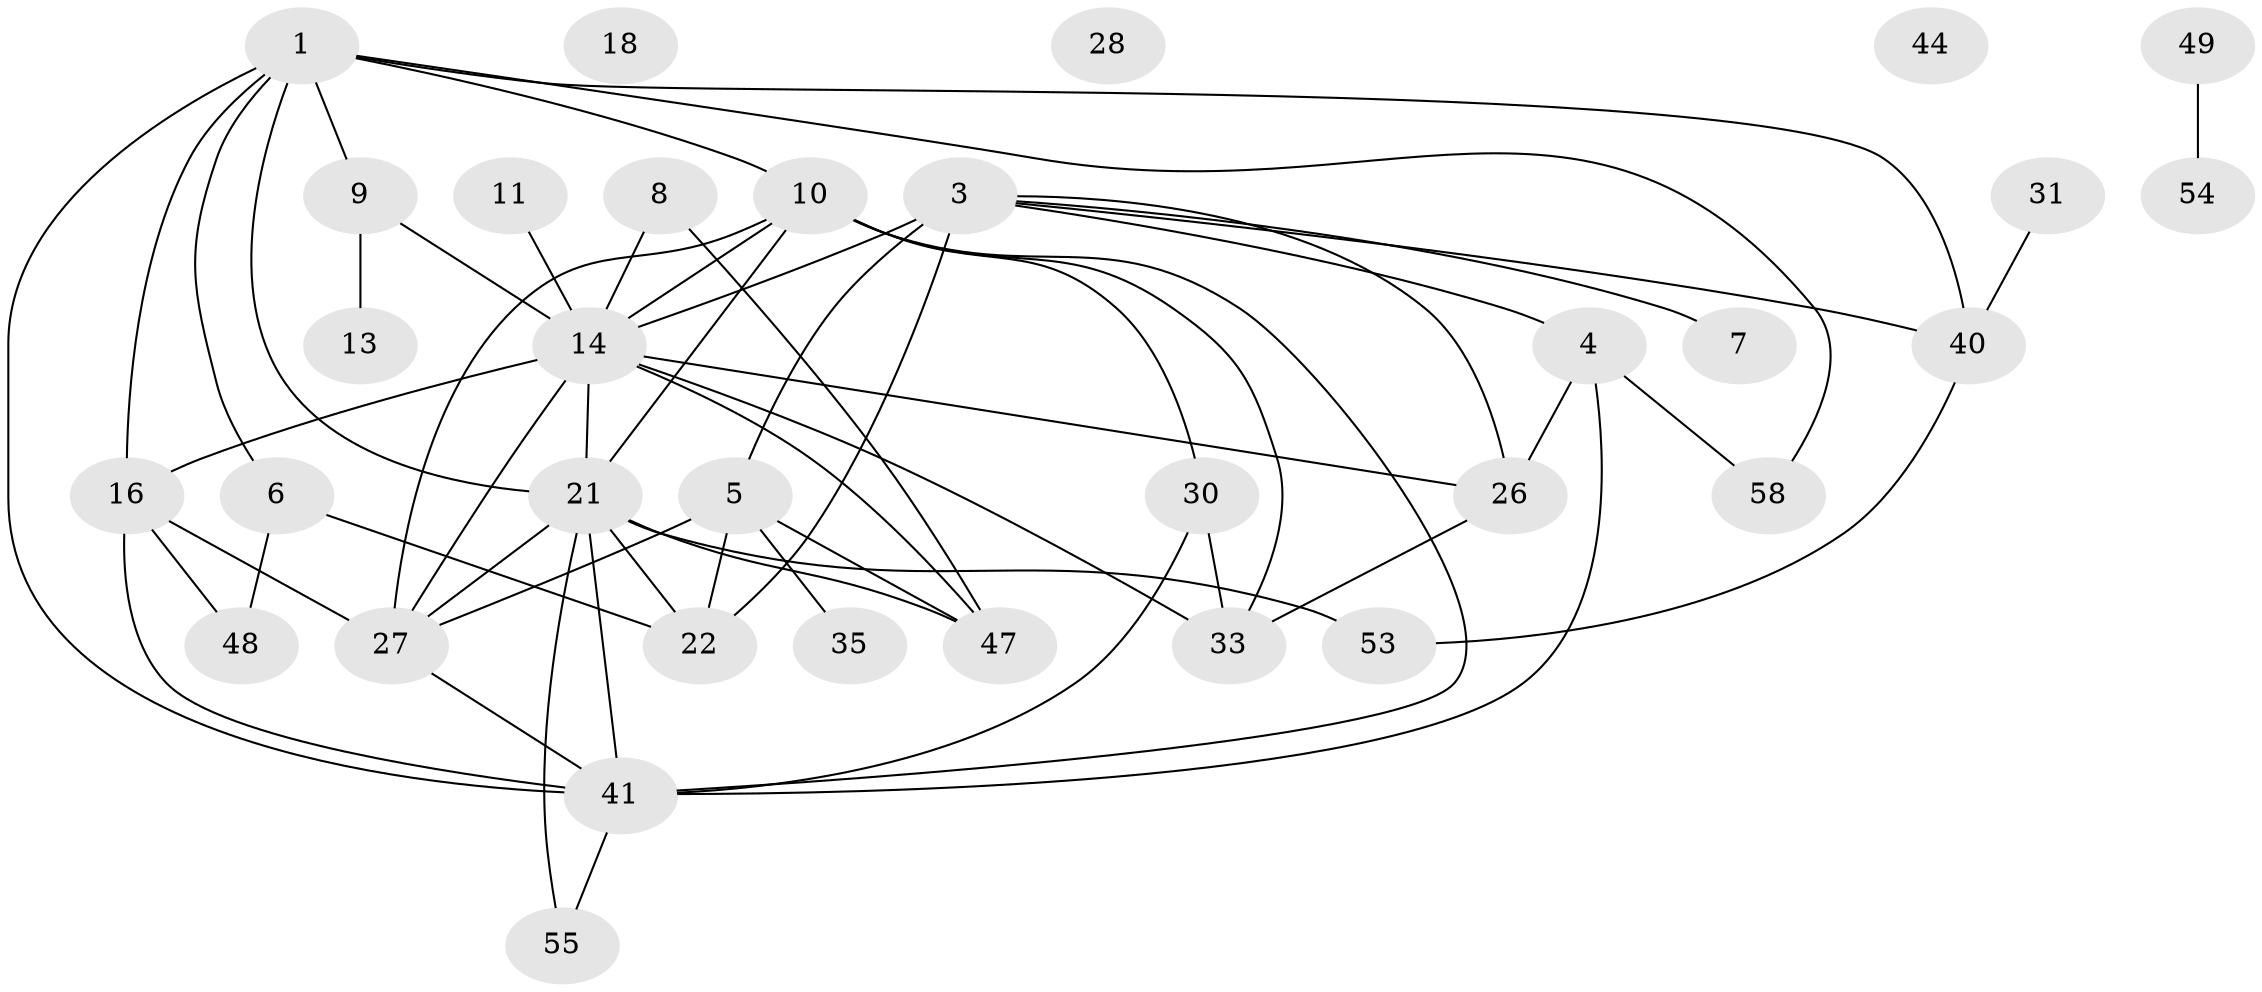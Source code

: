 // original degree distribution, {6: 0.04477611940298507, 3: 0.08955223880597014, 2: 0.23880597014925373, 1: 0.22388059701492538, 4: 0.16417910447761194, 5: 0.13432835820895522, 0: 0.04477611940298507, 7: 0.05970149253731343}
// Generated by graph-tools (version 1.1) at 2025/13/03/09/25 04:13:13]
// undirected, 33 vertices, 58 edges
graph export_dot {
graph [start="1"]
  node [color=gray90,style=filled];
  1 [super="+32+2"];
  3 [super="+15"];
  4 [super="+34"];
  5 [super="+36+63"];
  6;
  7 [super="+12"];
  8;
  9;
  10 [super="+24"];
  11;
  13;
  14 [super="+19"];
  16 [super="+57+29"];
  18;
  21 [super="+39+56+61"];
  22 [super="+25"];
  26 [super="+38"];
  27 [super="+52"];
  28;
  30;
  31;
  33 [super="+37"];
  35;
  40 [super="+60"];
  41 [super="+42"];
  44;
  47;
  48 [super="+50"];
  49;
  53 [super="+65"];
  54;
  55 [super="+59"];
  58;
  1 -- 9;
  1 -- 16;
  1 -- 40;
  1 -- 41;
  1 -- 58;
  1 -- 21;
  1 -- 6;
  1 -- 10;
  3 -- 40;
  3 -- 26;
  3 -- 14 [weight=2];
  3 -- 7;
  3 -- 5;
  3 -- 4;
  3 -- 22 [weight=2];
  4 -- 58;
  4 -- 41 [weight=2];
  4 -- 26;
  5 -- 27;
  5 -- 35;
  5 -- 47;
  5 -- 22;
  6 -- 48;
  6 -- 22;
  8 -- 47;
  8 -- 14;
  9 -- 13;
  9 -- 14 [weight=2];
  10 -- 41;
  10 -- 33;
  10 -- 21;
  10 -- 27;
  10 -- 14;
  10 -- 30;
  11 -- 14;
  14 -- 27;
  14 -- 47;
  14 -- 33;
  14 -- 16;
  14 -- 21;
  14 -- 26;
  16 -- 41;
  16 -- 48;
  16 -- 27;
  21 -- 47 [weight=2];
  21 -- 55;
  21 -- 27 [weight=2];
  21 -- 53;
  21 -- 41;
  21 -- 22 [weight=2];
  26 -- 33;
  27 -- 41 [weight=2];
  30 -- 41;
  30 -- 33;
  31 -- 40;
  40 -- 53;
  41 -- 55;
  49 -- 54;
}
